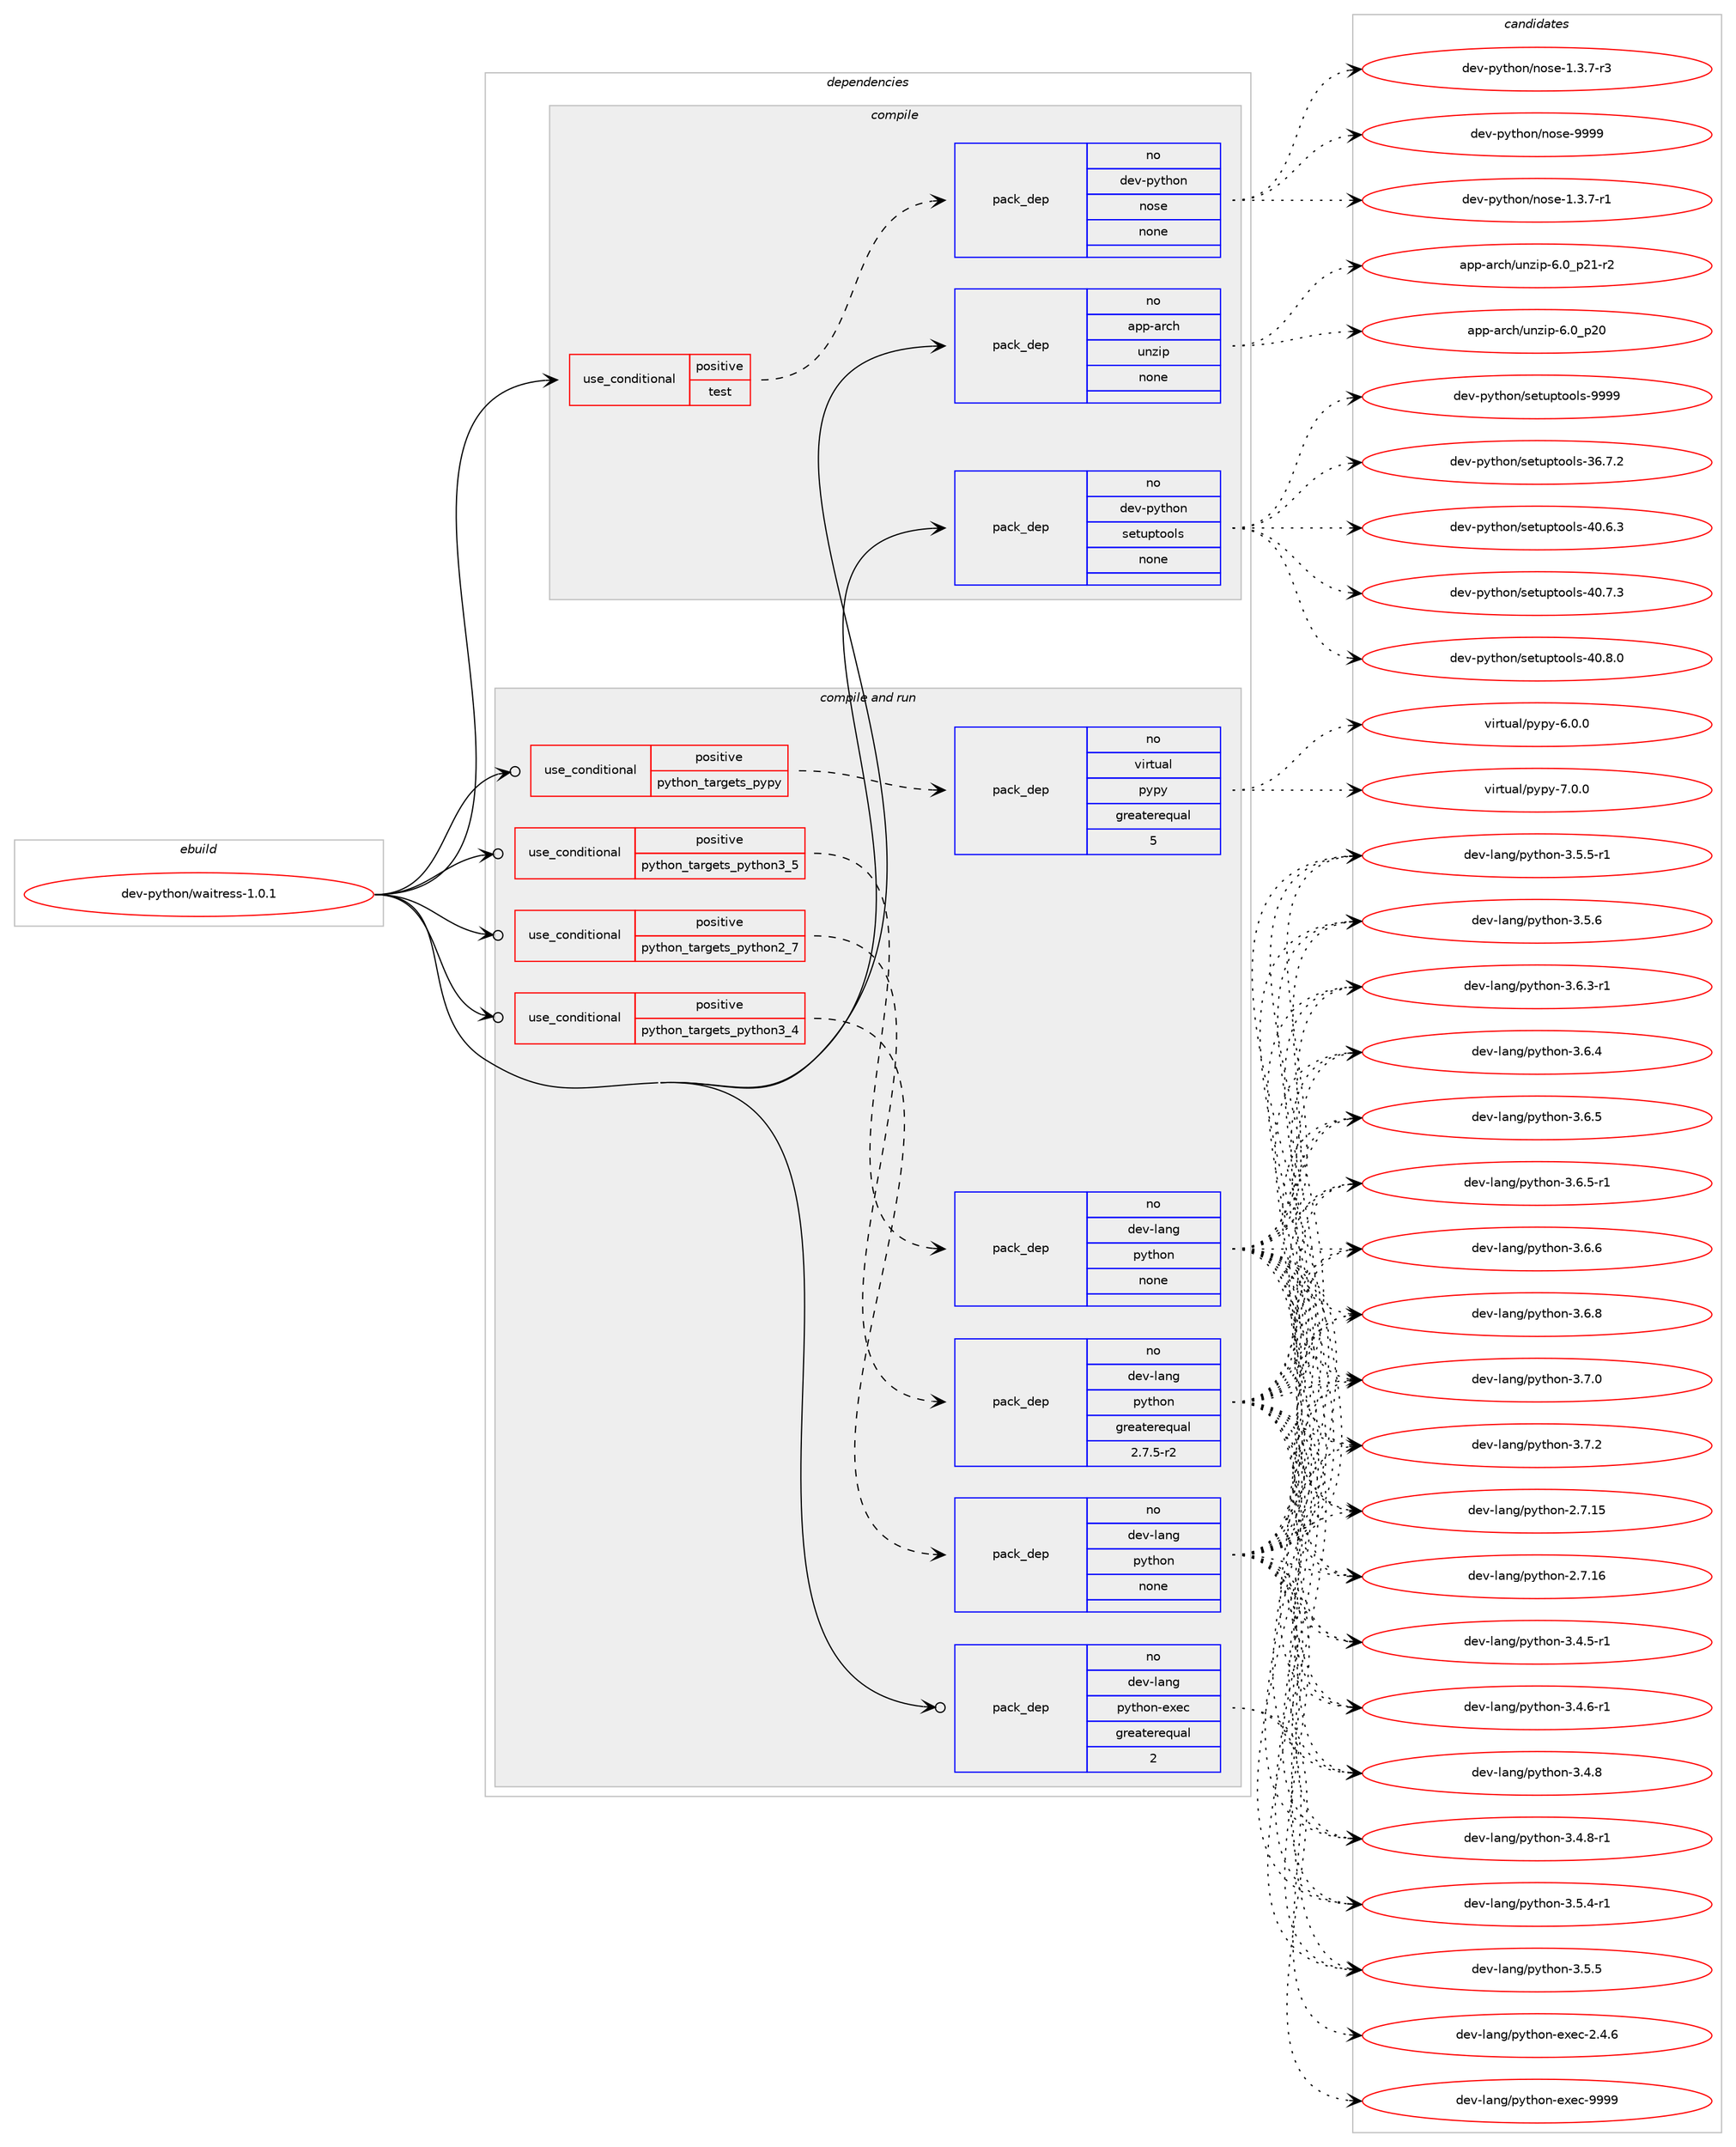 digraph prolog {

# *************
# Graph options
# *************

newrank=true;
concentrate=true;
compound=true;
graph [rankdir=LR,fontname=Helvetica,fontsize=10,ranksep=1.5];#, ranksep=2.5, nodesep=0.2];
edge  [arrowhead=vee];
node  [fontname=Helvetica,fontsize=10];

# **********
# The ebuild
# **********

subgraph cluster_leftcol {
color=gray;
rank=same;
label=<<i>ebuild</i>>;
id [label="dev-python/waitress-1.0.1", color=red, width=4, href="../dev-python/waitress-1.0.1.svg"];
}

# ****************
# The dependencies
# ****************

subgraph cluster_midcol {
color=gray;
label=<<i>dependencies</i>>;
subgraph cluster_compile {
fillcolor="#eeeeee";
style=filled;
label=<<i>compile</i>>;
subgraph cond386566 {
dependency1447234 [label=<<TABLE BORDER="0" CELLBORDER="1" CELLSPACING="0" CELLPADDING="4"><TR><TD ROWSPAN="3" CELLPADDING="10">use_conditional</TD></TR><TR><TD>positive</TD></TR><TR><TD>test</TD></TR></TABLE>>, shape=none, color=red];
subgraph pack1037298 {
dependency1447235 [label=<<TABLE BORDER="0" CELLBORDER="1" CELLSPACING="0" CELLPADDING="4" WIDTH="220"><TR><TD ROWSPAN="6" CELLPADDING="30">pack_dep</TD></TR><TR><TD WIDTH="110">no</TD></TR><TR><TD>dev-python</TD></TR><TR><TD>nose</TD></TR><TR><TD>none</TD></TR><TR><TD></TD></TR></TABLE>>, shape=none, color=blue];
}
dependency1447234:e -> dependency1447235:w [weight=20,style="dashed",arrowhead="vee"];
}
id:e -> dependency1447234:w [weight=20,style="solid",arrowhead="vee"];
subgraph pack1037299 {
dependency1447236 [label=<<TABLE BORDER="0" CELLBORDER="1" CELLSPACING="0" CELLPADDING="4" WIDTH="220"><TR><TD ROWSPAN="6" CELLPADDING="30">pack_dep</TD></TR><TR><TD WIDTH="110">no</TD></TR><TR><TD>app-arch</TD></TR><TR><TD>unzip</TD></TR><TR><TD>none</TD></TR><TR><TD></TD></TR></TABLE>>, shape=none, color=blue];
}
id:e -> dependency1447236:w [weight=20,style="solid",arrowhead="vee"];
subgraph pack1037300 {
dependency1447237 [label=<<TABLE BORDER="0" CELLBORDER="1" CELLSPACING="0" CELLPADDING="4" WIDTH="220"><TR><TD ROWSPAN="6" CELLPADDING="30">pack_dep</TD></TR><TR><TD WIDTH="110">no</TD></TR><TR><TD>dev-python</TD></TR><TR><TD>setuptools</TD></TR><TR><TD>none</TD></TR><TR><TD></TD></TR></TABLE>>, shape=none, color=blue];
}
id:e -> dependency1447237:w [weight=20,style="solid",arrowhead="vee"];
}
subgraph cluster_compileandrun {
fillcolor="#eeeeee";
style=filled;
label=<<i>compile and run</i>>;
subgraph cond386567 {
dependency1447238 [label=<<TABLE BORDER="0" CELLBORDER="1" CELLSPACING="0" CELLPADDING="4"><TR><TD ROWSPAN="3" CELLPADDING="10">use_conditional</TD></TR><TR><TD>positive</TD></TR><TR><TD>python_targets_pypy</TD></TR></TABLE>>, shape=none, color=red];
subgraph pack1037301 {
dependency1447239 [label=<<TABLE BORDER="0" CELLBORDER="1" CELLSPACING="0" CELLPADDING="4" WIDTH="220"><TR><TD ROWSPAN="6" CELLPADDING="30">pack_dep</TD></TR><TR><TD WIDTH="110">no</TD></TR><TR><TD>virtual</TD></TR><TR><TD>pypy</TD></TR><TR><TD>greaterequal</TD></TR><TR><TD>5</TD></TR></TABLE>>, shape=none, color=blue];
}
dependency1447238:e -> dependency1447239:w [weight=20,style="dashed",arrowhead="vee"];
}
id:e -> dependency1447238:w [weight=20,style="solid",arrowhead="odotvee"];
subgraph cond386568 {
dependency1447240 [label=<<TABLE BORDER="0" CELLBORDER="1" CELLSPACING="0" CELLPADDING="4"><TR><TD ROWSPAN="3" CELLPADDING="10">use_conditional</TD></TR><TR><TD>positive</TD></TR><TR><TD>python_targets_python2_7</TD></TR></TABLE>>, shape=none, color=red];
subgraph pack1037302 {
dependency1447241 [label=<<TABLE BORDER="0" CELLBORDER="1" CELLSPACING="0" CELLPADDING="4" WIDTH="220"><TR><TD ROWSPAN="6" CELLPADDING="30">pack_dep</TD></TR><TR><TD WIDTH="110">no</TD></TR><TR><TD>dev-lang</TD></TR><TR><TD>python</TD></TR><TR><TD>greaterequal</TD></TR><TR><TD>2.7.5-r2</TD></TR></TABLE>>, shape=none, color=blue];
}
dependency1447240:e -> dependency1447241:w [weight=20,style="dashed",arrowhead="vee"];
}
id:e -> dependency1447240:w [weight=20,style="solid",arrowhead="odotvee"];
subgraph cond386569 {
dependency1447242 [label=<<TABLE BORDER="0" CELLBORDER="1" CELLSPACING="0" CELLPADDING="4"><TR><TD ROWSPAN="3" CELLPADDING="10">use_conditional</TD></TR><TR><TD>positive</TD></TR><TR><TD>python_targets_python3_4</TD></TR></TABLE>>, shape=none, color=red];
subgraph pack1037303 {
dependency1447243 [label=<<TABLE BORDER="0" CELLBORDER="1" CELLSPACING="0" CELLPADDING="4" WIDTH="220"><TR><TD ROWSPAN="6" CELLPADDING="30">pack_dep</TD></TR><TR><TD WIDTH="110">no</TD></TR><TR><TD>dev-lang</TD></TR><TR><TD>python</TD></TR><TR><TD>none</TD></TR><TR><TD></TD></TR></TABLE>>, shape=none, color=blue];
}
dependency1447242:e -> dependency1447243:w [weight=20,style="dashed",arrowhead="vee"];
}
id:e -> dependency1447242:w [weight=20,style="solid",arrowhead="odotvee"];
subgraph cond386570 {
dependency1447244 [label=<<TABLE BORDER="0" CELLBORDER="1" CELLSPACING="0" CELLPADDING="4"><TR><TD ROWSPAN="3" CELLPADDING="10">use_conditional</TD></TR><TR><TD>positive</TD></TR><TR><TD>python_targets_python3_5</TD></TR></TABLE>>, shape=none, color=red];
subgraph pack1037304 {
dependency1447245 [label=<<TABLE BORDER="0" CELLBORDER="1" CELLSPACING="0" CELLPADDING="4" WIDTH="220"><TR><TD ROWSPAN="6" CELLPADDING="30">pack_dep</TD></TR><TR><TD WIDTH="110">no</TD></TR><TR><TD>dev-lang</TD></TR><TR><TD>python</TD></TR><TR><TD>none</TD></TR><TR><TD></TD></TR></TABLE>>, shape=none, color=blue];
}
dependency1447244:e -> dependency1447245:w [weight=20,style="dashed",arrowhead="vee"];
}
id:e -> dependency1447244:w [weight=20,style="solid",arrowhead="odotvee"];
subgraph pack1037305 {
dependency1447246 [label=<<TABLE BORDER="0" CELLBORDER="1" CELLSPACING="0" CELLPADDING="4" WIDTH="220"><TR><TD ROWSPAN="6" CELLPADDING="30">pack_dep</TD></TR><TR><TD WIDTH="110">no</TD></TR><TR><TD>dev-lang</TD></TR><TR><TD>python-exec</TD></TR><TR><TD>greaterequal</TD></TR><TR><TD>2</TD></TR></TABLE>>, shape=none, color=blue];
}
id:e -> dependency1447246:w [weight=20,style="solid",arrowhead="odotvee"];
}
subgraph cluster_run {
fillcolor="#eeeeee";
style=filled;
label=<<i>run</i>>;
}
}

# **************
# The candidates
# **************

subgraph cluster_choices {
rank=same;
color=gray;
label=<<i>candidates</i>>;

subgraph choice1037298 {
color=black;
nodesep=1;
choice10010111845112121116104111110471101111151014549465146554511449 [label="dev-python/nose-1.3.7-r1", color=red, width=4,href="../dev-python/nose-1.3.7-r1.svg"];
choice10010111845112121116104111110471101111151014549465146554511451 [label="dev-python/nose-1.3.7-r3", color=red, width=4,href="../dev-python/nose-1.3.7-r3.svg"];
choice10010111845112121116104111110471101111151014557575757 [label="dev-python/nose-9999", color=red, width=4,href="../dev-python/nose-9999.svg"];
dependency1447235:e -> choice10010111845112121116104111110471101111151014549465146554511449:w [style=dotted,weight="100"];
dependency1447235:e -> choice10010111845112121116104111110471101111151014549465146554511451:w [style=dotted,weight="100"];
dependency1447235:e -> choice10010111845112121116104111110471101111151014557575757:w [style=dotted,weight="100"];
}
subgraph choice1037299 {
color=black;
nodesep=1;
choice971121124597114991044711711012210511245544648951125048 [label="app-arch/unzip-6.0_p20", color=red, width=4,href="../app-arch/unzip-6.0_p20.svg"];
choice9711211245971149910447117110122105112455446489511250494511450 [label="app-arch/unzip-6.0_p21-r2", color=red, width=4,href="../app-arch/unzip-6.0_p21-r2.svg"];
dependency1447236:e -> choice971121124597114991044711711012210511245544648951125048:w [style=dotted,weight="100"];
dependency1447236:e -> choice9711211245971149910447117110122105112455446489511250494511450:w [style=dotted,weight="100"];
}
subgraph choice1037300 {
color=black;
nodesep=1;
choice100101118451121211161041111104711510111611711211611111110811545515446554650 [label="dev-python/setuptools-36.7.2", color=red, width=4,href="../dev-python/setuptools-36.7.2.svg"];
choice100101118451121211161041111104711510111611711211611111110811545524846544651 [label="dev-python/setuptools-40.6.3", color=red, width=4,href="../dev-python/setuptools-40.6.3.svg"];
choice100101118451121211161041111104711510111611711211611111110811545524846554651 [label="dev-python/setuptools-40.7.3", color=red, width=4,href="../dev-python/setuptools-40.7.3.svg"];
choice100101118451121211161041111104711510111611711211611111110811545524846564648 [label="dev-python/setuptools-40.8.0", color=red, width=4,href="../dev-python/setuptools-40.8.0.svg"];
choice10010111845112121116104111110471151011161171121161111111081154557575757 [label="dev-python/setuptools-9999", color=red, width=4,href="../dev-python/setuptools-9999.svg"];
dependency1447237:e -> choice100101118451121211161041111104711510111611711211611111110811545515446554650:w [style=dotted,weight="100"];
dependency1447237:e -> choice100101118451121211161041111104711510111611711211611111110811545524846544651:w [style=dotted,weight="100"];
dependency1447237:e -> choice100101118451121211161041111104711510111611711211611111110811545524846554651:w [style=dotted,weight="100"];
dependency1447237:e -> choice100101118451121211161041111104711510111611711211611111110811545524846564648:w [style=dotted,weight="100"];
dependency1447237:e -> choice10010111845112121116104111110471151011161171121161111111081154557575757:w [style=dotted,weight="100"];
}
subgraph choice1037301 {
color=black;
nodesep=1;
choice1181051141161179710847112121112121455446484648 [label="virtual/pypy-6.0.0", color=red, width=4,href="../virtual/pypy-6.0.0.svg"];
choice1181051141161179710847112121112121455546484648 [label="virtual/pypy-7.0.0", color=red, width=4,href="../virtual/pypy-7.0.0.svg"];
dependency1447239:e -> choice1181051141161179710847112121112121455446484648:w [style=dotted,weight="100"];
dependency1447239:e -> choice1181051141161179710847112121112121455546484648:w [style=dotted,weight="100"];
}
subgraph choice1037302 {
color=black;
nodesep=1;
choice10010111845108971101034711212111610411111045504655464953 [label="dev-lang/python-2.7.15", color=red, width=4,href="../dev-lang/python-2.7.15.svg"];
choice10010111845108971101034711212111610411111045504655464954 [label="dev-lang/python-2.7.16", color=red, width=4,href="../dev-lang/python-2.7.16.svg"];
choice1001011184510897110103471121211161041111104551465246534511449 [label="dev-lang/python-3.4.5-r1", color=red, width=4,href="../dev-lang/python-3.4.5-r1.svg"];
choice1001011184510897110103471121211161041111104551465246544511449 [label="dev-lang/python-3.4.6-r1", color=red, width=4,href="../dev-lang/python-3.4.6-r1.svg"];
choice100101118451089711010347112121116104111110455146524656 [label="dev-lang/python-3.4.8", color=red, width=4,href="../dev-lang/python-3.4.8.svg"];
choice1001011184510897110103471121211161041111104551465246564511449 [label="dev-lang/python-3.4.8-r1", color=red, width=4,href="../dev-lang/python-3.4.8-r1.svg"];
choice1001011184510897110103471121211161041111104551465346524511449 [label="dev-lang/python-3.5.4-r1", color=red, width=4,href="../dev-lang/python-3.5.4-r1.svg"];
choice100101118451089711010347112121116104111110455146534653 [label="dev-lang/python-3.5.5", color=red, width=4,href="../dev-lang/python-3.5.5.svg"];
choice1001011184510897110103471121211161041111104551465346534511449 [label="dev-lang/python-3.5.5-r1", color=red, width=4,href="../dev-lang/python-3.5.5-r1.svg"];
choice100101118451089711010347112121116104111110455146534654 [label="dev-lang/python-3.5.6", color=red, width=4,href="../dev-lang/python-3.5.6.svg"];
choice1001011184510897110103471121211161041111104551465446514511449 [label="dev-lang/python-3.6.3-r1", color=red, width=4,href="../dev-lang/python-3.6.3-r1.svg"];
choice100101118451089711010347112121116104111110455146544652 [label="dev-lang/python-3.6.4", color=red, width=4,href="../dev-lang/python-3.6.4.svg"];
choice100101118451089711010347112121116104111110455146544653 [label="dev-lang/python-3.6.5", color=red, width=4,href="../dev-lang/python-3.6.5.svg"];
choice1001011184510897110103471121211161041111104551465446534511449 [label="dev-lang/python-3.6.5-r1", color=red, width=4,href="../dev-lang/python-3.6.5-r1.svg"];
choice100101118451089711010347112121116104111110455146544654 [label="dev-lang/python-3.6.6", color=red, width=4,href="../dev-lang/python-3.6.6.svg"];
choice100101118451089711010347112121116104111110455146544656 [label="dev-lang/python-3.6.8", color=red, width=4,href="../dev-lang/python-3.6.8.svg"];
choice100101118451089711010347112121116104111110455146554648 [label="dev-lang/python-3.7.0", color=red, width=4,href="../dev-lang/python-3.7.0.svg"];
choice100101118451089711010347112121116104111110455146554650 [label="dev-lang/python-3.7.2", color=red, width=4,href="../dev-lang/python-3.7.2.svg"];
dependency1447241:e -> choice10010111845108971101034711212111610411111045504655464953:w [style=dotted,weight="100"];
dependency1447241:e -> choice10010111845108971101034711212111610411111045504655464954:w [style=dotted,weight="100"];
dependency1447241:e -> choice1001011184510897110103471121211161041111104551465246534511449:w [style=dotted,weight="100"];
dependency1447241:e -> choice1001011184510897110103471121211161041111104551465246544511449:w [style=dotted,weight="100"];
dependency1447241:e -> choice100101118451089711010347112121116104111110455146524656:w [style=dotted,weight="100"];
dependency1447241:e -> choice1001011184510897110103471121211161041111104551465246564511449:w [style=dotted,weight="100"];
dependency1447241:e -> choice1001011184510897110103471121211161041111104551465346524511449:w [style=dotted,weight="100"];
dependency1447241:e -> choice100101118451089711010347112121116104111110455146534653:w [style=dotted,weight="100"];
dependency1447241:e -> choice1001011184510897110103471121211161041111104551465346534511449:w [style=dotted,weight="100"];
dependency1447241:e -> choice100101118451089711010347112121116104111110455146534654:w [style=dotted,weight="100"];
dependency1447241:e -> choice1001011184510897110103471121211161041111104551465446514511449:w [style=dotted,weight="100"];
dependency1447241:e -> choice100101118451089711010347112121116104111110455146544652:w [style=dotted,weight="100"];
dependency1447241:e -> choice100101118451089711010347112121116104111110455146544653:w [style=dotted,weight="100"];
dependency1447241:e -> choice1001011184510897110103471121211161041111104551465446534511449:w [style=dotted,weight="100"];
dependency1447241:e -> choice100101118451089711010347112121116104111110455146544654:w [style=dotted,weight="100"];
dependency1447241:e -> choice100101118451089711010347112121116104111110455146544656:w [style=dotted,weight="100"];
dependency1447241:e -> choice100101118451089711010347112121116104111110455146554648:w [style=dotted,weight="100"];
dependency1447241:e -> choice100101118451089711010347112121116104111110455146554650:w [style=dotted,weight="100"];
}
subgraph choice1037303 {
color=black;
nodesep=1;
choice10010111845108971101034711212111610411111045504655464953 [label="dev-lang/python-2.7.15", color=red, width=4,href="../dev-lang/python-2.7.15.svg"];
choice10010111845108971101034711212111610411111045504655464954 [label="dev-lang/python-2.7.16", color=red, width=4,href="../dev-lang/python-2.7.16.svg"];
choice1001011184510897110103471121211161041111104551465246534511449 [label="dev-lang/python-3.4.5-r1", color=red, width=4,href="../dev-lang/python-3.4.5-r1.svg"];
choice1001011184510897110103471121211161041111104551465246544511449 [label="dev-lang/python-3.4.6-r1", color=red, width=4,href="../dev-lang/python-3.4.6-r1.svg"];
choice100101118451089711010347112121116104111110455146524656 [label="dev-lang/python-3.4.8", color=red, width=4,href="../dev-lang/python-3.4.8.svg"];
choice1001011184510897110103471121211161041111104551465246564511449 [label="dev-lang/python-3.4.8-r1", color=red, width=4,href="../dev-lang/python-3.4.8-r1.svg"];
choice1001011184510897110103471121211161041111104551465346524511449 [label="dev-lang/python-3.5.4-r1", color=red, width=4,href="../dev-lang/python-3.5.4-r1.svg"];
choice100101118451089711010347112121116104111110455146534653 [label="dev-lang/python-3.5.5", color=red, width=4,href="../dev-lang/python-3.5.5.svg"];
choice1001011184510897110103471121211161041111104551465346534511449 [label="dev-lang/python-3.5.5-r1", color=red, width=4,href="../dev-lang/python-3.5.5-r1.svg"];
choice100101118451089711010347112121116104111110455146534654 [label="dev-lang/python-3.5.6", color=red, width=4,href="../dev-lang/python-3.5.6.svg"];
choice1001011184510897110103471121211161041111104551465446514511449 [label="dev-lang/python-3.6.3-r1", color=red, width=4,href="../dev-lang/python-3.6.3-r1.svg"];
choice100101118451089711010347112121116104111110455146544652 [label="dev-lang/python-3.6.4", color=red, width=4,href="../dev-lang/python-3.6.4.svg"];
choice100101118451089711010347112121116104111110455146544653 [label="dev-lang/python-3.6.5", color=red, width=4,href="../dev-lang/python-3.6.5.svg"];
choice1001011184510897110103471121211161041111104551465446534511449 [label="dev-lang/python-3.6.5-r1", color=red, width=4,href="../dev-lang/python-3.6.5-r1.svg"];
choice100101118451089711010347112121116104111110455146544654 [label="dev-lang/python-3.6.6", color=red, width=4,href="../dev-lang/python-3.6.6.svg"];
choice100101118451089711010347112121116104111110455146544656 [label="dev-lang/python-3.6.8", color=red, width=4,href="../dev-lang/python-3.6.8.svg"];
choice100101118451089711010347112121116104111110455146554648 [label="dev-lang/python-3.7.0", color=red, width=4,href="../dev-lang/python-3.7.0.svg"];
choice100101118451089711010347112121116104111110455146554650 [label="dev-lang/python-3.7.2", color=red, width=4,href="../dev-lang/python-3.7.2.svg"];
dependency1447243:e -> choice10010111845108971101034711212111610411111045504655464953:w [style=dotted,weight="100"];
dependency1447243:e -> choice10010111845108971101034711212111610411111045504655464954:w [style=dotted,weight="100"];
dependency1447243:e -> choice1001011184510897110103471121211161041111104551465246534511449:w [style=dotted,weight="100"];
dependency1447243:e -> choice1001011184510897110103471121211161041111104551465246544511449:w [style=dotted,weight="100"];
dependency1447243:e -> choice100101118451089711010347112121116104111110455146524656:w [style=dotted,weight="100"];
dependency1447243:e -> choice1001011184510897110103471121211161041111104551465246564511449:w [style=dotted,weight="100"];
dependency1447243:e -> choice1001011184510897110103471121211161041111104551465346524511449:w [style=dotted,weight="100"];
dependency1447243:e -> choice100101118451089711010347112121116104111110455146534653:w [style=dotted,weight="100"];
dependency1447243:e -> choice1001011184510897110103471121211161041111104551465346534511449:w [style=dotted,weight="100"];
dependency1447243:e -> choice100101118451089711010347112121116104111110455146534654:w [style=dotted,weight="100"];
dependency1447243:e -> choice1001011184510897110103471121211161041111104551465446514511449:w [style=dotted,weight="100"];
dependency1447243:e -> choice100101118451089711010347112121116104111110455146544652:w [style=dotted,weight="100"];
dependency1447243:e -> choice100101118451089711010347112121116104111110455146544653:w [style=dotted,weight="100"];
dependency1447243:e -> choice1001011184510897110103471121211161041111104551465446534511449:w [style=dotted,weight="100"];
dependency1447243:e -> choice100101118451089711010347112121116104111110455146544654:w [style=dotted,weight="100"];
dependency1447243:e -> choice100101118451089711010347112121116104111110455146544656:w [style=dotted,weight="100"];
dependency1447243:e -> choice100101118451089711010347112121116104111110455146554648:w [style=dotted,weight="100"];
dependency1447243:e -> choice100101118451089711010347112121116104111110455146554650:w [style=dotted,weight="100"];
}
subgraph choice1037304 {
color=black;
nodesep=1;
choice10010111845108971101034711212111610411111045504655464953 [label="dev-lang/python-2.7.15", color=red, width=4,href="../dev-lang/python-2.7.15.svg"];
choice10010111845108971101034711212111610411111045504655464954 [label="dev-lang/python-2.7.16", color=red, width=4,href="../dev-lang/python-2.7.16.svg"];
choice1001011184510897110103471121211161041111104551465246534511449 [label="dev-lang/python-3.4.5-r1", color=red, width=4,href="../dev-lang/python-3.4.5-r1.svg"];
choice1001011184510897110103471121211161041111104551465246544511449 [label="dev-lang/python-3.4.6-r1", color=red, width=4,href="../dev-lang/python-3.4.6-r1.svg"];
choice100101118451089711010347112121116104111110455146524656 [label="dev-lang/python-3.4.8", color=red, width=4,href="../dev-lang/python-3.4.8.svg"];
choice1001011184510897110103471121211161041111104551465246564511449 [label="dev-lang/python-3.4.8-r1", color=red, width=4,href="../dev-lang/python-3.4.8-r1.svg"];
choice1001011184510897110103471121211161041111104551465346524511449 [label="dev-lang/python-3.5.4-r1", color=red, width=4,href="../dev-lang/python-3.5.4-r1.svg"];
choice100101118451089711010347112121116104111110455146534653 [label="dev-lang/python-3.5.5", color=red, width=4,href="../dev-lang/python-3.5.5.svg"];
choice1001011184510897110103471121211161041111104551465346534511449 [label="dev-lang/python-3.5.5-r1", color=red, width=4,href="../dev-lang/python-3.5.5-r1.svg"];
choice100101118451089711010347112121116104111110455146534654 [label="dev-lang/python-3.5.6", color=red, width=4,href="../dev-lang/python-3.5.6.svg"];
choice1001011184510897110103471121211161041111104551465446514511449 [label="dev-lang/python-3.6.3-r1", color=red, width=4,href="../dev-lang/python-3.6.3-r1.svg"];
choice100101118451089711010347112121116104111110455146544652 [label="dev-lang/python-3.6.4", color=red, width=4,href="../dev-lang/python-3.6.4.svg"];
choice100101118451089711010347112121116104111110455146544653 [label="dev-lang/python-3.6.5", color=red, width=4,href="../dev-lang/python-3.6.5.svg"];
choice1001011184510897110103471121211161041111104551465446534511449 [label="dev-lang/python-3.6.5-r1", color=red, width=4,href="../dev-lang/python-3.6.5-r1.svg"];
choice100101118451089711010347112121116104111110455146544654 [label="dev-lang/python-3.6.6", color=red, width=4,href="../dev-lang/python-3.6.6.svg"];
choice100101118451089711010347112121116104111110455146544656 [label="dev-lang/python-3.6.8", color=red, width=4,href="../dev-lang/python-3.6.8.svg"];
choice100101118451089711010347112121116104111110455146554648 [label="dev-lang/python-3.7.0", color=red, width=4,href="../dev-lang/python-3.7.0.svg"];
choice100101118451089711010347112121116104111110455146554650 [label="dev-lang/python-3.7.2", color=red, width=4,href="../dev-lang/python-3.7.2.svg"];
dependency1447245:e -> choice10010111845108971101034711212111610411111045504655464953:w [style=dotted,weight="100"];
dependency1447245:e -> choice10010111845108971101034711212111610411111045504655464954:w [style=dotted,weight="100"];
dependency1447245:e -> choice1001011184510897110103471121211161041111104551465246534511449:w [style=dotted,weight="100"];
dependency1447245:e -> choice1001011184510897110103471121211161041111104551465246544511449:w [style=dotted,weight="100"];
dependency1447245:e -> choice100101118451089711010347112121116104111110455146524656:w [style=dotted,weight="100"];
dependency1447245:e -> choice1001011184510897110103471121211161041111104551465246564511449:w [style=dotted,weight="100"];
dependency1447245:e -> choice1001011184510897110103471121211161041111104551465346524511449:w [style=dotted,weight="100"];
dependency1447245:e -> choice100101118451089711010347112121116104111110455146534653:w [style=dotted,weight="100"];
dependency1447245:e -> choice1001011184510897110103471121211161041111104551465346534511449:w [style=dotted,weight="100"];
dependency1447245:e -> choice100101118451089711010347112121116104111110455146534654:w [style=dotted,weight="100"];
dependency1447245:e -> choice1001011184510897110103471121211161041111104551465446514511449:w [style=dotted,weight="100"];
dependency1447245:e -> choice100101118451089711010347112121116104111110455146544652:w [style=dotted,weight="100"];
dependency1447245:e -> choice100101118451089711010347112121116104111110455146544653:w [style=dotted,weight="100"];
dependency1447245:e -> choice1001011184510897110103471121211161041111104551465446534511449:w [style=dotted,weight="100"];
dependency1447245:e -> choice100101118451089711010347112121116104111110455146544654:w [style=dotted,weight="100"];
dependency1447245:e -> choice100101118451089711010347112121116104111110455146544656:w [style=dotted,weight="100"];
dependency1447245:e -> choice100101118451089711010347112121116104111110455146554648:w [style=dotted,weight="100"];
dependency1447245:e -> choice100101118451089711010347112121116104111110455146554650:w [style=dotted,weight="100"];
}
subgraph choice1037305 {
color=black;
nodesep=1;
choice1001011184510897110103471121211161041111104510112010199455046524654 [label="dev-lang/python-exec-2.4.6", color=red, width=4,href="../dev-lang/python-exec-2.4.6.svg"];
choice10010111845108971101034711212111610411111045101120101994557575757 [label="dev-lang/python-exec-9999", color=red, width=4,href="../dev-lang/python-exec-9999.svg"];
dependency1447246:e -> choice1001011184510897110103471121211161041111104510112010199455046524654:w [style=dotted,weight="100"];
dependency1447246:e -> choice10010111845108971101034711212111610411111045101120101994557575757:w [style=dotted,weight="100"];
}
}

}
